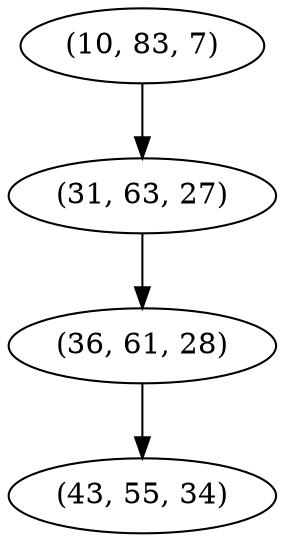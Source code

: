 digraph tree {
    "(10, 83, 7)";
    "(31, 63, 27)";
    "(36, 61, 28)";
    "(43, 55, 34)";
    "(10, 83, 7)" -> "(31, 63, 27)";
    "(31, 63, 27)" -> "(36, 61, 28)";
    "(36, 61, 28)" -> "(43, 55, 34)";
}
